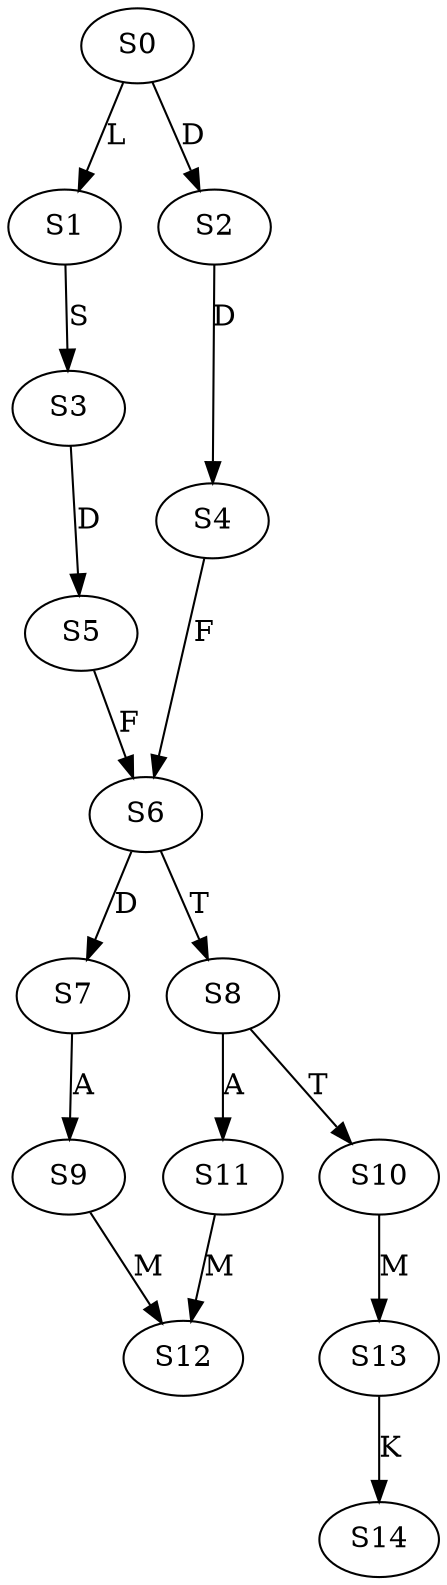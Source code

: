 strict digraph  {
	S0 -> S1 [ label = L ];
	S0 -> S2 [ label = D ];
	S1 -> S3 [ label = S ];
	S2 -> S4 [ label = D ];
	S3 -> S5 [ label = D ];
	S4 -> S6 [ label = F ];
	S5 -> S6 [ label = F ];
	S6 -> S7 [ label = D ];
	S6 -> S8 [ label = T ];
	S7 -> S9 [ label = A ];
	S8 -> S10 [ label = T ];
	S8 -> S11 [ label = A ];
	S9 -> S12 [ label = M ];
	S10 -> S13 [ label = M ];
	S11 -> S12 [ label = M ];
	S13 -> S14 [ label = K ];
}
